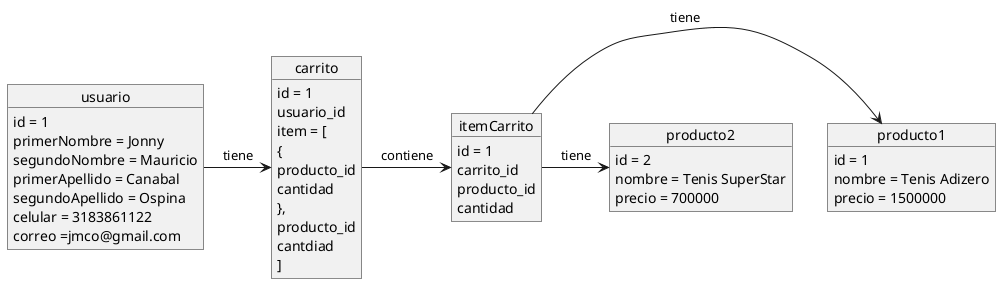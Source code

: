 @startuml tienda-web

object usuario{
    id = 1
    primerNombre = Jonny
    segundoNombre = Mauricio
    primerApellido = Canabal
    segundoApellido = Ospina
    celular = 3183861122
    correo =jmco@gmail.com
}
object producto1 {
    id = 1
    nombre = Tenis Adizero
    precio = 1500000
}
object producto2{
    id = 2
    nombre = Tenis SuperStar
    precio = 700000
}
object carrito{
    id = 1
    usuario_id
    item = [
        {
        producto_id
        cantidad
        },
        producto_id
        cantdiad
    ]

}
object itemCarrito{
    id = 1
    carrito_id
    producto_id
    cantidad
}

usuario -> carrito: tiene
carrito -> itemCarrito: contiene
itemCarrito -> producto1: tiene
itemCarrito -> producto2: tiene

@enduml